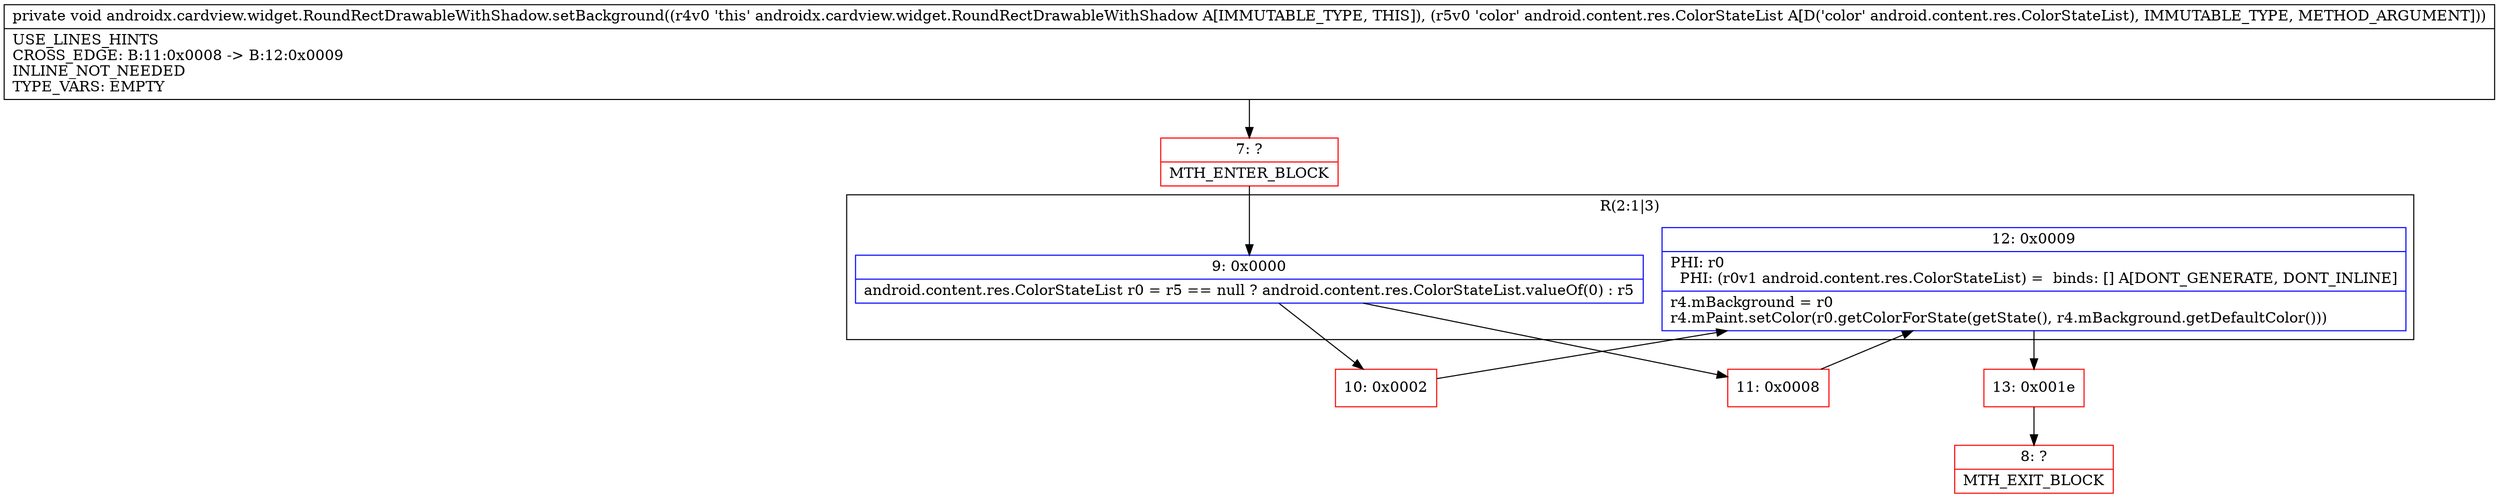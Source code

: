 digraph "CFG forandroidx.cardview.widget.RoundRectDrawableWithShadow.setBackground(Landroid\/content\/res\/ColorStateList;)V" {
subgraph cluster_Region_1322040539 {
label = "R(2:1|3)";
node [shape=record,color=blue];
Node_9 [shape=record,label="{9\:\ 0x0000|android.content.res.ColorStateList r0 = r5 == null ? android.content.res.ColorStateList.valueOf(0) : r5\l}"];
Node_12 [shape=record,label="{12\:\ 0x0009|PHI: r0 \l  PHI: (r0v1 android.content.res.ColorStateList) =  binds: [] A[DONT_GENERATE, DONT_INLINE]\l|r4.mBackground = r0\lr4.mPaint.setColor(r0.getColorForState(getState(), r4.mBackground.getDefaultColor()))\l}"];
}
Node_7 [shape=record,color=red,label="{7\:\ ?|MTH_ENTER_BLOCK\l}"];
Node_10 [shape=record,color=red,label="{10\:\ 0x0002}"];
Node_13 [shape=record,color=red,label="{13\:\ 0x001e}"];
Node_8 [shape=record,color=red,label="{8\:\ ?|MTH_EXIT_BLOCK\l}"];
Node_11 [shape=record,color=red,label="{11\:\ 0x0008}"];
MethodNode[shape=record,label="{private void androidx.cardview.widget.RoundRectDrawableWithShadow.setBackground((r4v0 'this' androidx.cardview.widget.RoundRectDrawableWithShadow A[IMMUTABLE_TYPE, THIS]), (r5v0 'color' android.content.res.ColorStateList A[D('color' android.content.res.ColorStateList), IMMUTABLE_TYPE, METHOD_ARGUMENT]))  | USE_LINES_HINTS\lCROSS_EDGE: B:11:0x0008 \-\> B:12:0x0009\lINLINE_NOT_NEEDED\lTYPE_VARS: EMPTY\l}"];
MethodNode -> Node_7;Node_9 -> Node_10;
Node_9 -> Node_11;
Node_12 -> Node_13;
Node_7 -> Node_9;
Node_10 -> Node_12;
Node_13 -> Node_8;
Node_11 -> Node_12;
}

